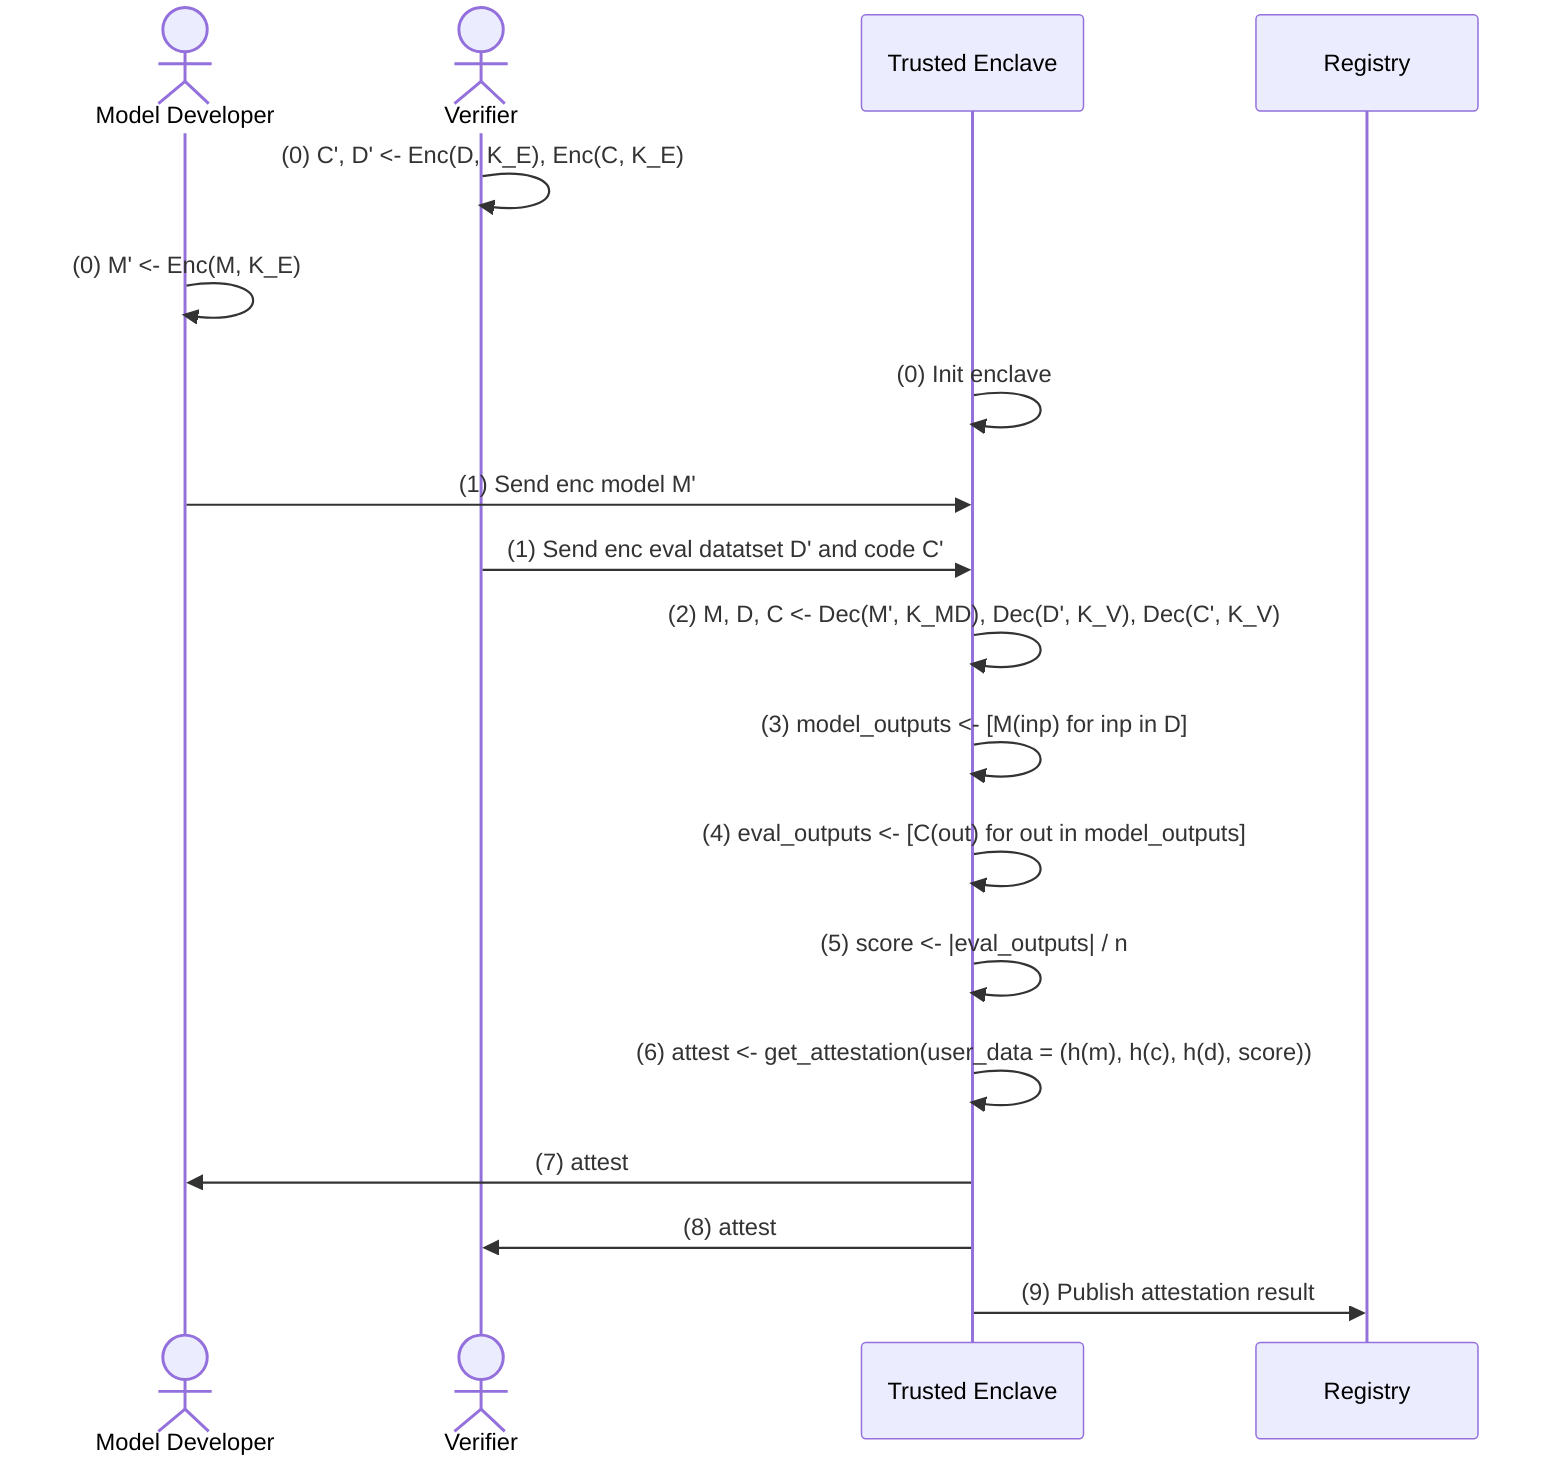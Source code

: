 sequenceDiagram
  actor MD as Model Developer
  actor V as Verifier
  participant Enclave as Trusted Enclave
  participant R as Registry 

  V ->> V: (0) C', D' <- Enc(D, K_E), Enc(C, K_E)
  MD ->> MD: (0) M' <- Enc(M, K_E)
  Enclave ->> Enclave: (0) Init enclave
  MD ->> Enclave: (1) Send enc model M'
  V ->> Enclave: (1) Send enc eval datatset D' and code C'
  Enclave ->> Enclave: (2) M, D, C <- Dec(M', K_MD), Dec(D', K_V), Dec(C', K_V)
  Enclave ->> Enclave: (3) model_outputs <- [M(inp) for inp in D]
  Enclave ->> Enclave: (4) eval_outputs <- [C(out) for out in model_outputs]
  Enclave ->> Enclave: (5) score <- |eval_outputs| / n
  Enclave ->> Enclave: (6) attest <- get_attestation(user_data = (h(m), h(c), h(d), score))
  Enclave ->> MD: (7) attest
  Enclave ->> V: (8) attest
  Enclave ->> R: (9) Publish attestation result